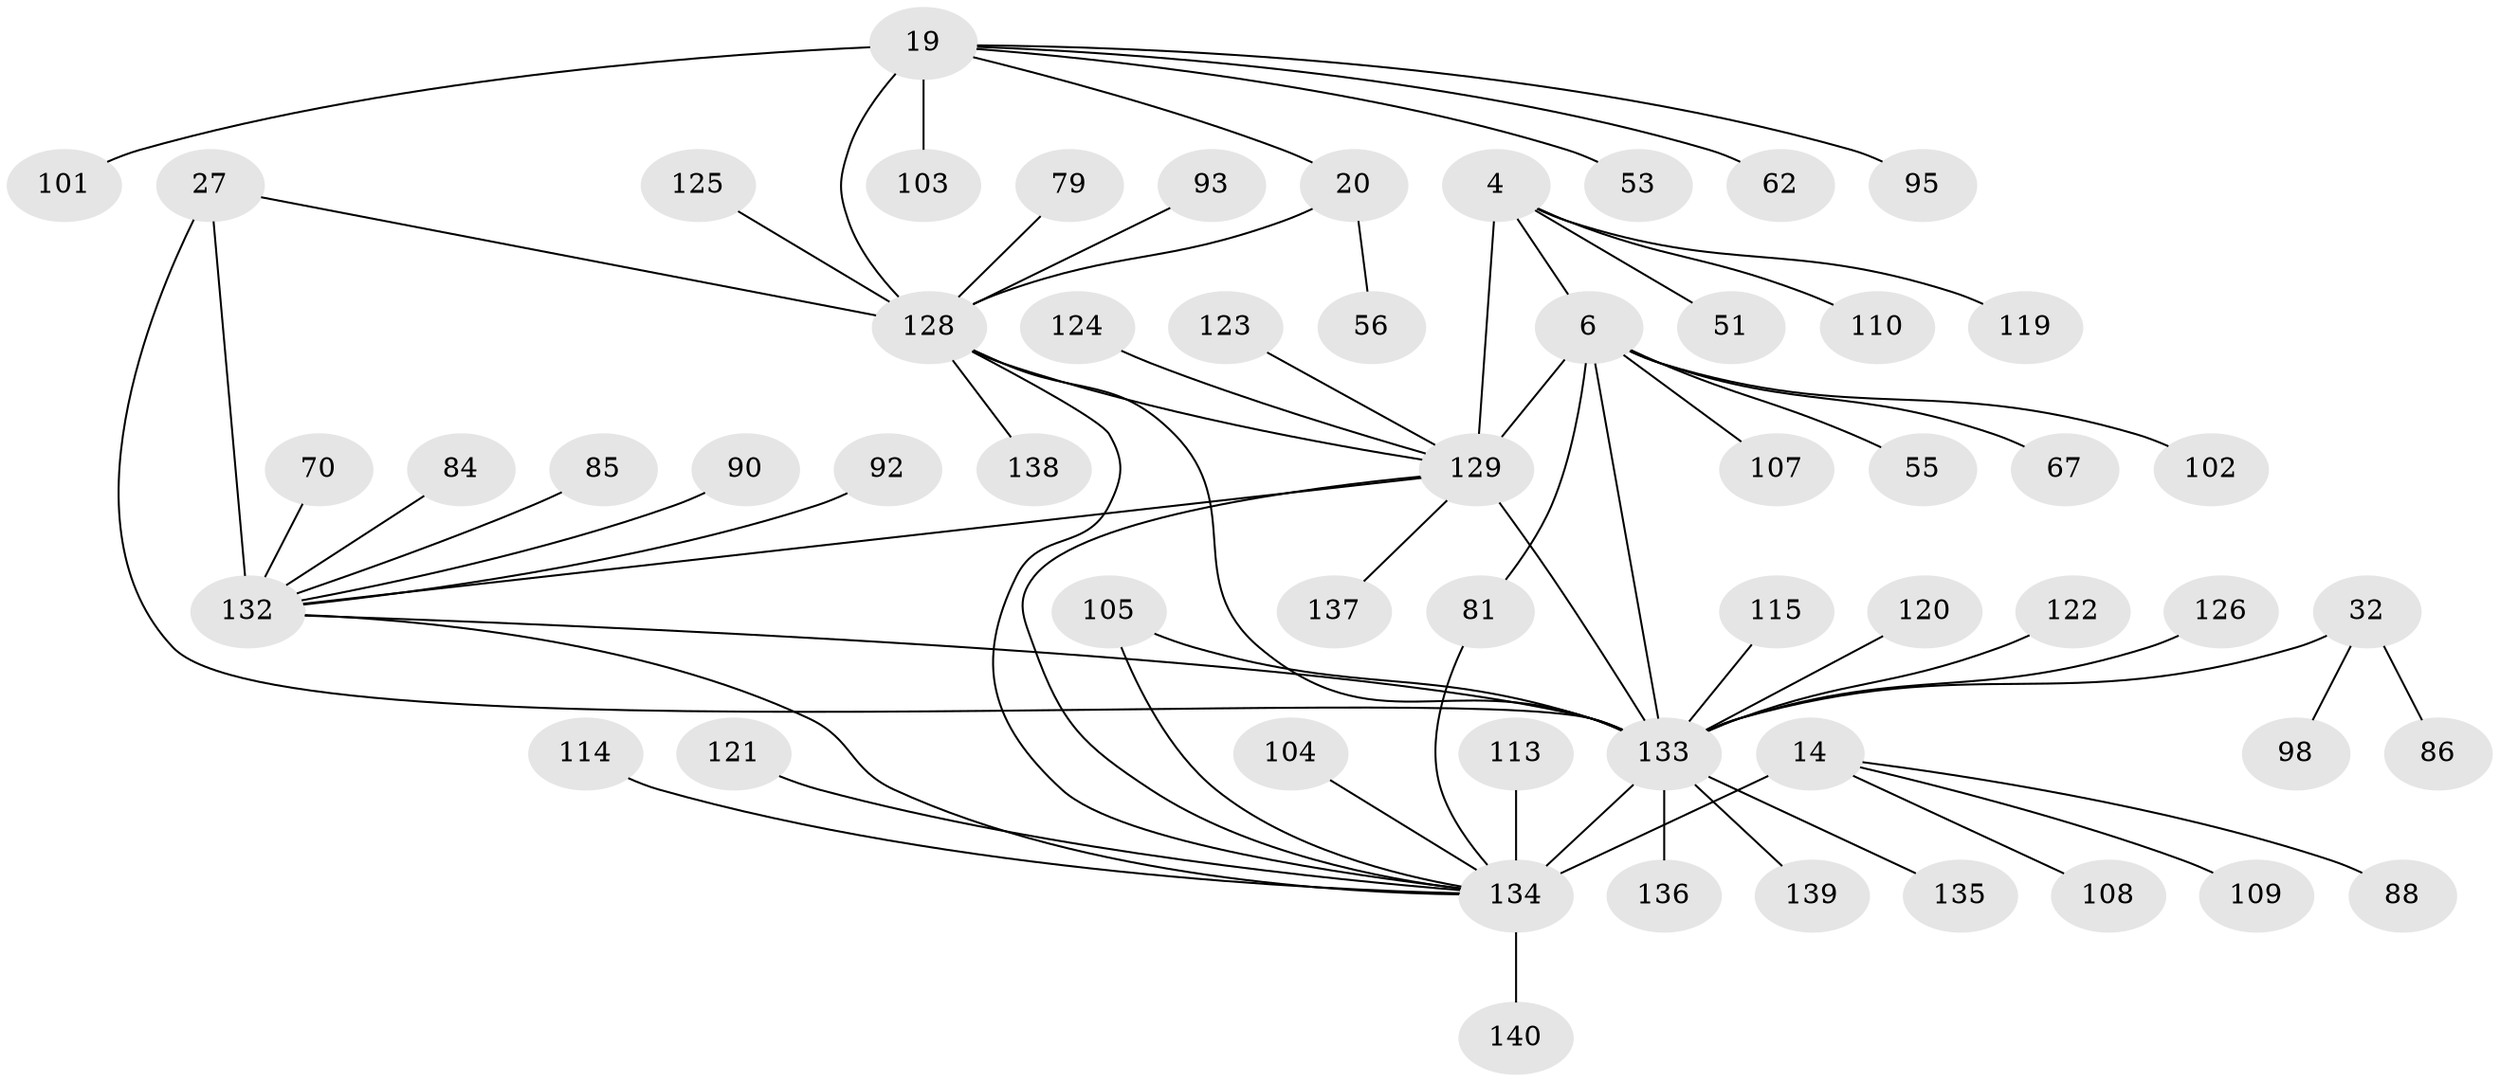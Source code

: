 // original degree distribution, {12: 0.02142857142857143, 8: 0.02142857142857143, 14: 0.007142857142857143, 7: 0.05, 10: 0.06428571428571428, 9: 0.04285714285714286, 13: 0.007142857142857143, 6: 0.007142857142857143, 11: 0.02142857142857143, 15: 0.007142857142857143, 1: 0.6214285714285714, 3: 0.007142857142857143, 2: 0.10714285714285714, 4: 0.014285714285714285}
// Generated by graph-tools (version 1.1) at 2025/57/03/04/25 21:57:19]
// undirected, 56 vertices, 67 edges
graph export_dot {
graph [start="1"]
  node [color=gray90,style=filled];
  4 [super="+2"];
  6 [super="+5"];
  14 [super="+8"];
  19 [super="+18"];
  20 [super="+16"];
  27 [super="+24"];
  32 [super="+31"];
  51;
  53;
  55;
  56;
  62;
  67;
  70;
  79 [super="+77"];
  81;
  84;
  85;
  86;
  88;
  90;
  92;
  93;
  95;
  98;
  101;
  102;
  103;
  104;
  105 [super="+89+94"];
  107;
  108;
  109;
  110;
  113 [super="+112"];
  114 [super="+99"];
  115;
  119;
  120;
  121;
  122;
  123;
  124;
  125;
  126;
  128 [super="+21+54+76+78"];
  129 [super="+7+38+45+72+73+75+91+106+116+117+118"];
  132 [super="+28+37+39+26+40+48+50+52+60+61+68+69"];
  133 [super="+34+130+100+36+46+111+47+58+59+74+80+127+83+96+97"];
  134 [super="+65+71"];
  135;
  136;
  137;
  138 [super="+64"];
  139;
  140 [super="+131"];
  4 -- 6 [weight=4];
  4 -- 110;
  4 -- 51;
  4 -- 119;
  4 -- 129 [weight=6];
  6 -- 55;
  6 -- 81;
  6 -- 102;
  6 -- 67;
  6 -- 107;
  6 -- 133 [weight=3];
  6 -- 129 [weight=6];
  14 -- 109;
  14 -- 108;
  14 -- 88;
  14 -- 134 [weight=10];
  19 -- 20 [weight=4];
  19 -- 53;
  19 -- 101;
  19 -- 103;
  19 -- 62;
  19 -- 95;
  19 -- 128 [weight=6];
  20 -- 56;
  20 -- 128 [weight=6];
  27 -- 132 [weight=10];
  27 -- 133;
  27 -- 128;
  32 -- 98;
  32 -- 86;
  32 -- 133 [weight=10];
  70 -- 132;
  79 -- 128;
  81 -- 134;
  84 -- 132;
  85 -- 132;
  90 -- 132;
  92 -- 132;
  93 -- 128;
  104 -- 134;
  105 -- 133;
  105 -- 134 [weight=2];
  113 -- 134;
  114 -- 134;
  115 -- 133;
  120 -- 133;
  121 -- 134;
  122 -- 133;
  123 -- 129;
  124 -- 129;
  125 -- 128;
  126 -- 133;
  128 -- 129;
  128 -- 133 [weight=2];
  128 -- 138;
  128 -- 134;
  129 -- 137;
  129 -- 132;
  129 -- 133;
  129 -- 134;
  132 -- 133 [weight=2];
  132 -- 134;
  133 -- 135;
  133 -- 136;
  133 -- 139;
  133 -- 134 [weight=3];
  134 -- 140;
}
